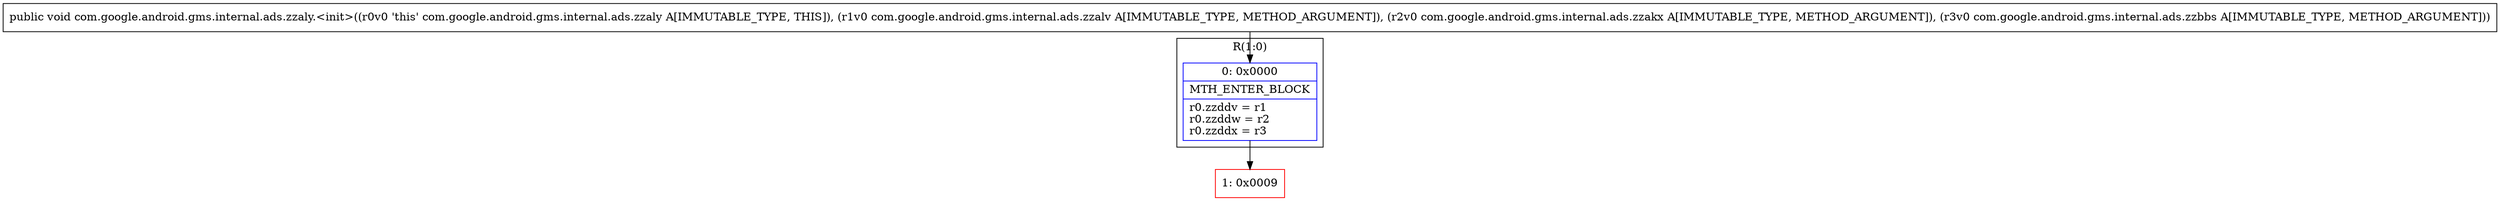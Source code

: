 digraph "CFG forcom.google.android.gms.internal.ads.zzaly.\<init\>(Lcom\/google\/android\/gms\/internal\/ads\/zzalv;Lcom\/google\/android\/gms\/internal\/ads\/zzakx;Lcom\/google\/android\/gms\/internal\/ads\/zzbbs;)V" {
subgraph cluster_Region_953767977 {
label = "R(1:0)";
node [shape=record,color=blue];
Node_0 [shape=record,label="{0\:\ 0x0000|MTH_ENTER_BLOCK\l|r0.zzddv = r1\lr0.zzddw = r2\lr0.zzddx = r3\l}"];
}
Node_1 [shape=record,color=red,label="{1\:\ 0x0009}"];
MethodNode[shape=record,label="{public void com.google.android.gms.internal.ads.zzaly.\<init\>((r0v0 'this' com.google.android.gms.internal.ads.zzaly A[IMMUTABLE_TYPE, THIS]), (r1v0 com.google.android.gms.internal.ads.zzalv A[IMMUTABLE_TYPE, METHOD_ARGUMENT]), (r2v0 com.google.android.gms.internal.ads.zzakx A[IMMUTABLE_TYPE, METHOD_ARGUMENT]), (r3v0 com.google.android.gms.internal.ads.zzbbs A[IMMUTABLE_TYPE, METHOD_ARGUMENT])) }"];
MethodNode -> Node_0;
Node_0 -> Node_1;
}

